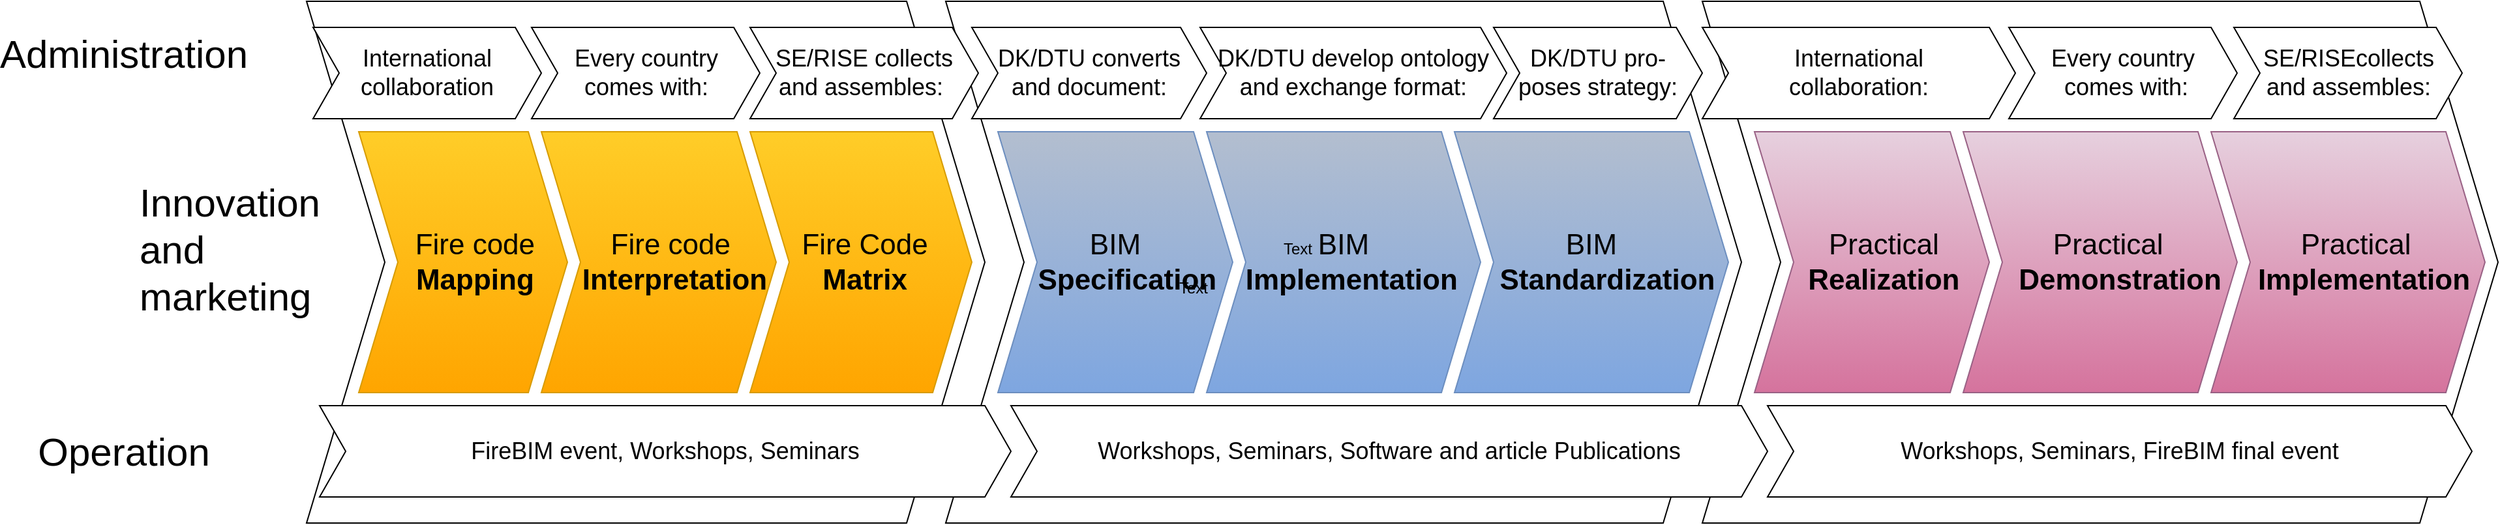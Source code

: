 <mxfile version="15.3.8" type="github"><diagram id="50i3K7nlYH6oyTf6ZRoc" name="Page-1"><mxGraphModel dx="2523" dy="896" grid="1" gridSize="10" guides="1" tooltips="1" connect="1" arrows="1" fold="1" page="1" pageScale="1" pageWidth="850" pageHeight="1100" math="0" shadow="0"><root><mxCell id="0"/><mxCell id="1" parent="0"/><mxCell id="LbvQtDSeulyC5G_0_8Kj-1" value="" style="shape=step;perimeter=stepPerimeter;whiteSpace=wrap;html=1;fixedSize=1;size=60;" vertex="1" parent="1"><mxGeometry x="60" y="170" width="520" height="400" as="geometry"/></mxCell><mxCell id="LbvQtDSeulyC5G_0_8Kj-3" value="&lt;div style=&quot;font-size: 22px&quot;&gt;&lt;span&gt;&amp;nbsp; &amp;nbsp; &amp;nbsp; Fire code&amp;nbsp; &amp;nbsp; &amp;nbsp; &amp;nbsp;&lt;b&gt;Mapping&lt;/b&gt;&lt;/span&gt;&lt;/div&gt;" style="shape=step;perimeter=stepPerimeter;whiteSpace=wrap;html=1;fixedSize=1;size=30;align=center;fillColor=#ffcd28;strokeColor=#d79b00;gradientColor=#ffa500;" vertex="1" parent="1"><mxGeometry x="100" y="270" width="160" height="200" as="geometry"/></mxCell><mxCell id="LbvQtDSeulyC5G_0_8Kj-4" value="&lt;font style=&quot;font-size: 22px&quot;&gt;&amp;nbsp; &amp;nbsp; &amp;nbsp; &amp;nbsp; Fire code&amp;nbsp; &amp;nbsp; &amp;nbsp; &amp;nbsp; &amp;nbsp;&amp;nbsp;&lt;b&gt;Interpretation&lt;/b&gt;&lt;/font&gt;" style="shape=step;perimeter=stepPerimeter;whiteSpace=wrap;html=1;fixedSize=1;size=30;fillColor=#ffcd28;strokeColor=#d79b00;gradientColor=#ffa500;" vertex="1" parent="1"><mxGeometry x="240" y="270" width="180" height="200" as="geometry"/></mxCell><mxCell id="LbvQtDSeulyC5G_0_8Kj-5" value="&lt;font style=&quot;font-size: 22px&quot;&gt;&amp;nbsp; &amp;nbsp; Fire Code&amp;nbsp; &amp;nbsp; &lt;b&gt;&amp;nbsp;Matrix&lt;/b&gt;&lt;/font&gt;" style="shape=step;perimeter=stepPerimeter;whiteSpace=wrap;html=1;fixedSize=1;size=30;fillColor=#ffcd28;strokeColor=#d79b00;gradientColor=#ffa500;" vertex="1" parent="1"><mxGeometry x="400" y="270" width="170" height="200" as="geometry"/></mxCell><mxCell id="LbvQtDSeulyC5G_0_8Kj-7" value="" style="shape=step;perimeter=stepPerimeter;whiteSpace=wrap;html=1;fixedSize=1;size=60;" vertex="1" parent="1"><mxGeometry x="550" y="170" width="610" height="400" as="geometry"/></mxCell><mxCell id="LbvQtDSeulyC5G_0_8Kj-8" value="&lt;div style=&quot;font-size: 22px&quot;&gt;&lt;font style=&quot;font-size: 22px&quot;&gt;BIM&lt;/font&gt;&lt;/div&gt;&lt;div style=&quot;font-size: 22px&quot;&gt;&lt;font style=&quot;font-size: 22px&quot;&gt;&amp;nbsp; &amp;nbsp;&lt;b&gt;Specification&lt;/b&gt;&lt;/font&gt;&lt;/div&gt;" style="shape=step;perimeter=stepPerimeter;whiteSpace=wrap;html=1;fixedSize=1;size=30;align=center;fillColor=#B3BECF;strokeColor=#6c8ebf;gradientColor=#7ea6e0;" vertex="1" parent="1"><mxGeometry x="590" y="270" width="180" height="200" as="geometry"/></mxCell><mxCell id="LbvQtDSeulyC5G_0_8Kj-9" value="&lt;font style=&quot;font-size: 22px&quot;&gt;&amp;nbsp; &amp;nbsp; &amp;nbsp; &amp;nbsp; &amp;nbsp; &amp;nbsp; &amp;nbsp;BIM&amp;nbsp; &amp;nbsp; &amp;nbsp; &amp;nbsp; &amp;nbsp; &amp;nbsp; &amp;nbsp; &amp;nbsp; &lt;b&gt;Implementation&lt;/b&gt;&lt;/font&gt;" style="shape=step;perimeter=stepPerimeter;whiteSpace=wrap;html=1;fixedSize=1;size=30;fillColor=#B3BECF;strokeColor=#6c8ebf;gradientColor=#7ea6e0;" vertex="1" parent="1"><mxGeometry x="750" y="270" width="210" height="200" as="geometry"/></mxCell><mxCell id="LbvQtDSeulyC5G_0_8Kj-11" value="&lt;font style=&quot;font-size: 22px&quot;&gt;&amp;nbsp; &amp;nbsp; &amp;nbsp; &amp;nbsp; &amp;nbsp; &amp;nbsp; &amp;nbsp;BIM&amp;nbsp; &amp;nbsp; &amp;nbsp; &amp;nbsp; &amp;nbsp; &amp;nbsp; &amp;nbsp; &amp;nbsp; &amp;nbsp;&amp;nbsp;&lt;b&gt;Standardization&lt;/b&gt;&lt;/font&gt;" style="shape=step;perimeter=stepPerimeter;whiteSpace=wrap;html=1;fixedSize=1;size=30;fillColor=#B3BECF;strokeColor=#6c8ebf;gradientColor=#7ea6e0;" vertex="1" parent="1"><mxGeometry x="940" y="270" width="210" height="200" as="geometry"/></mxCell><mxCell id="LbvQtDSeulyC5G_0_8Kj-13" value="" style="shape=step;perimeter=stepPerimeter;whiteSpace=wrap;html=1;fixedSize=1;size=60;" vertex="1" parent="1"><mxGeometry x="1130" y="170" width="610" height="400" as="geometry"/></mxCell><mxCell id="LbvQtDSeulyC5G_0_8Kj-14" value="&lt;div style=&quot;font-size: 22px&quot;&gt;&lt;font style=&quot;font-size: 22px&quot;&gt;&amp;nbsp; &amp;nbsp;Practical&lt;/font&gt;&lt;/div&gt;&lt;div style=&quot;font-size: 22px&quot;&gt;&lt;font style=&quot;font-size: 22px&quot;&gt;&amp;nbsp; &amp;nbsp;&lt;b&gt;Realization&lt;/b&gt;&lt;/font&gt;&lt;/div&gt;" style="shape=step;perimeter=stepPerimeter;whiteSpace=wrap;html=1;fixedSize=1;size=30;align=center;fillColor=#e6d0de;strokeColor=#996185;gradientColor=#d5739d;" vertex="1" parent="1"><mxGeometry x="1170" y="270" width="180" height="200" as="geometry"/></mxCell><mxCell id="LbvQtDSeulyC5G_0_8Kj-15" value="&lt;font style=&quot;font-size: 22px&quot;&gt;&amp;nbsp; &amp;nbsp; &amp;nbsp; &amp;nbsp; &amp;nbsp; &amp;nbsp;Practical&amp;nbsp; &amp;nbsp; &amp;nbsp; &amp;nbsp; &amp;nbsp; &amp;nbsp; &amp;nbsp; &amp;nbsp;&lt;b&gt;Demonstration&lt;/b&gt;&lt;/font&gt;" style="shape=step;perimeter=stepPerimeter;whiteSpace=wrap;html=1;fixedSize=1;size=30;fillColor=#e6d0de;strokeColor=#996185;gradientColor=#d5739d;" vertex="1" parent="1"><mxGeometry x="1330" y="270" width="210" height="200" as="geometry"/></mxCell><mxCell id="LbvQtDSeulyC5G_0_8Kj-16" value="&lt;font style=&quot;font-size: 22px&quot;&gt;&amp;nbsp; &amp;nbsp; &amp;nbsp; &amp;nbsp; &amp;nbsp; &amp;nbsp;Practical&amp;nbsp; &amp;nbsp; &amp;nbsp; &amp;nbsp; &amp;nbsp; &amp;nbsp; &amp;nbsp;&amp;nbsp;&lt;b&gt;Implementation&lt;/b&gt;&lt;/font&gt;" style="shape=step;perimeter=stepPerimeter;whiteSpace=wrap;html=1;fixedSize=1;size=30;fillColor=#e6d0de;strokeColor=#996185;gradientColor=#d5739d;" vertex="1" parent="1"><mxGeometry x="1520" y="270" width="210" height="200" as="geometry"/></mxCell><mxCell id="LbvQtDSeulyC5G_0_8Kj-17" value="&lt;font style=&quot;font-size: 18px&quot;&gt;FireBIM event, Workshops, Seminars&lt;/font&gt;" style="shape=step;perimeter=stepPerimeter;whiteSpace=wrap;html=1;fixedSize=1;size=20;" vertex="1" parent="1"><mxGeometry x="70" y="480" width="530" height="70" as="geometry"/></mxCell><mxCell id="LbvQtDSeulyC5G_0_8Kj-18" value="&lt;font style=&quot;font-size: 18px&quot;&gt;Workshops, Seminars, Software and article Publications&lt;/font&gt;" style="shape=step;perimeter=stepPerimeter;whiteSpace=wrap;html=1;fixedSize=1;size=20;" vertex="1" parent="1"><mxGeometry x="600" y="480" width="580" height="70" as="geometry"/></mxCell><mxCell id="LbvQtDSeulyC5G_0_8Kj-19" value="&lt;font style=&quot;font-size: 18px&quot;&gt;Workshops, Seminars, FireBIM final event&lt;/font&gt;" style="shape=step;perimeter=stepPerimeter;whiteSpace=wrap;html=1;fixedSize=1;size=20;" vertex="1" parent="1"><mxGeometry x="1180" y="480" width="540" height="70" as="geometry"/></mxCell><mxCell id="LbvQtDSeulyC5G_0_8Kj-23" value="&lt;font style=&quot;font-size: 18px&quot;&gt;International collaboration&lt;/font&gt;" style="shape=step;perimeter=stepPerimeter;whiteSpace=wrap;html=1;fixedSize=1;size=20;" vertex="1" parent="1"><mxGeometry x="65" y="190" width="175" height="70" as="geometry"/></mxCell><mxCell id="LbvQtDSeulyC5G_0_8Kj-25" value="&lt;font style=&quot;font-size: 18px&quot;&gt;SE/RISE collects &lt;br&gt;and assembles:&amp;nbsp;&lt;/font&gt;" style="shape=step;perimeter=stepPerimeter;whiteSpace=wrap;html=1;fixedSize=1;size=20;" vertex="1" parent="1"><mxGeometry x="400" y="190" width="175" height="70" as="geometry"/></mxCell><mxCell id="LbvQtDSeulyC5G_0_8Kj-26" value="&lt;font style=&quot;font-size: 18px&quot;&gt;Every country &lt;br&gt;comes with:&lt;/font&gt;" style="shape=step;perimeter=stepPerimeter;whiteSpace=wrap;html=1;fixedSize=1;size=20;" vertex="1" parent="1"><mxGeometry x="232.5" y="190" width="175" height="70" as="geometry"/></mxCell><mxCell id="LbvQtDSeulyC5G_0_8Kj-27" value="&lt;font style=&quot;font-size: 18px&quot;&gt;DK/DTU converts &lt;br&gt;and document:&lt;/font&gt;" style="shape=step;perimeter=stepPerimeter;whiteSpace=wrap;html=1;fixedSize=1;size=20;" vertex="1" parent="1"><mxGeometry x="570" y="190" width="180" height="70" as="geometry"/></mxCell><mxCell id="LbvQtDSeulyC5G_0_8Kj-28" value="&lt;font style=&quot;font-size: 18px&quot;&gt;DK/DTU develop ontology&lt;br&gt;and exchange format:&lt;/font&gt;" style="shape=step;perimeter=stepPerimeter;whiteSpace=wrap;html=1;fixedSize=1;size=20;" vertex="1" parent="1"><mxGeometry x="745" y="190" width="235" height="70" as="geometry"/></mxCell><mxCell id="LbvQtDSeulyC5G_0_8Kj-29" value="&lt;font style=&quot;font-size: 18px&quot;&gt;DK/DTU pro-&lt;br&gt;poses strategy:&lt;/font&gt;" style="shape=step;perimeter=stepPerimeter;whiteSpace=wrap;html=1;fixedSize=1;size=20;" vertex="1" parent="1"><mxGeometry x="970" y="190" width="160" height="70" as="geometry"/></mxCell><mxCell id="LbvQtDSeulyC5G_0_8Kj-30" value="&lt;font style=&quot;font-size: 18px&quot;&gt;International &lt;br&gt;collaboration:&lt;/font&gt;" style="shape=step;perimeter=stepPerimeter;whiteSpace=wrap;html=1;fixedSize=1;size=20;" vertex="1" parent="1"><mxGeometry x="1130" y="190" width="240" height="70" as="geometry"/></mxCell><mxCell id="LbvQtDSeulyC5G_0_8Kj-31" value="&lt;font style=&quot;font-size: 18px&quot;&gt;Every country&lt;br&gt;&amp;nbsp;comes with:&lt;/font&gt;" style="shape=step;perimeter=stepPerimeter;whiteSpace=wrap;html=1;fixedSize=1;size=20;" vertex="1" parent="1"><mxGeometry x="1365" y="190" width="175" height="70" as="geometry"/></mxCell><mxCell id="LbvQtDSeulyC5G_0_8Kj-32" value="&lt;font style=&quot;font-size: 18px&quot;&gt;SE/RISEcollects&lt;br&gt;&amp;nbsp;and assembles:&amp;nbsp;&lt;/font&gt;" style="shape=step;perimeter=stepPerimeter;whiteSpace=wrap;html=1;fixedSize=1;size=20;" vertex="1" parent="1"><mxGeometry x="1537.5" y="190" width="175" height="70" as="geometry"/></mxCell><mxCell id="LbvQtDSeulyC5G_0_8Kj-33" value="Text" style="text;html=1;strokeColor=none;fillColor=none;align=center;verticalAlign=middle;whiteSpace=wrap;rounded=0;" vertex="1" parent="1"><mxGeometry x="720" y="380" width="40" height="20" as="geometry"/></mxCell><mxCell id="LbvQtDSeulyC5G_0_8Kj-34" value="Text" style="text;html=1;strokeColor=none;fillColor=none;align=center;verticalAlign=middle;whiteSpace=wrap;rounded=0;" vertex="1" parent="1"><mxGeometry x="800" y="350" width="40" height="20" as="geometry"/></mxCell><mxCell id="LbvQtDSeulyC5G_0_8Kj-35" value="&lt;font style=&quot;font-size: 30px&quot;&gt;Administration&lt;/font&gt;" style="text;html=1;strokeColor=none;fillColor=none;align=center;verticalAlign=middle;whiteSpace=wrap;rounded=0;" vertex="1" parent="1"><mxGeometry x="-100" y="200" width="40" height="20" as="geometry"/></mxCell><mxCell id="LbvQtDSeulyC5G_0_8Kj-43" value="&lt;div&gt;&lt;span style=&quot;font-size: 30px&quot;&gt;Innovation and marketing&lt;/span&gt;&lt;/div&gt;" style="text;html=1;strokeColor=none;fillColor=none;align=left;verticalAlign=middle;whiteSpace=wrap;rounded=0;" vertex="1" parent="1"><mxGeometry x="-70" y="350" width="40" height="20" as="geometry"/></mxCell><mxCell id="LbvQtDSeulyC5G_0_8Kj-44" value="&lt;font style=&quot;font-size: 30px&quot;&gt;Operation&lt;/font&gt;" style="text;html=1;strokeColor=none;fillColor=none;align=center;verticalAlign=middle;whiteSpace=wrap;rounded=0;" vertex="1" parent="1"><mxGeometry x="-100" y="505" width="40" height="20" as="geometry"/></mxCell></root></mxGraphModel></diagram></mxfile>